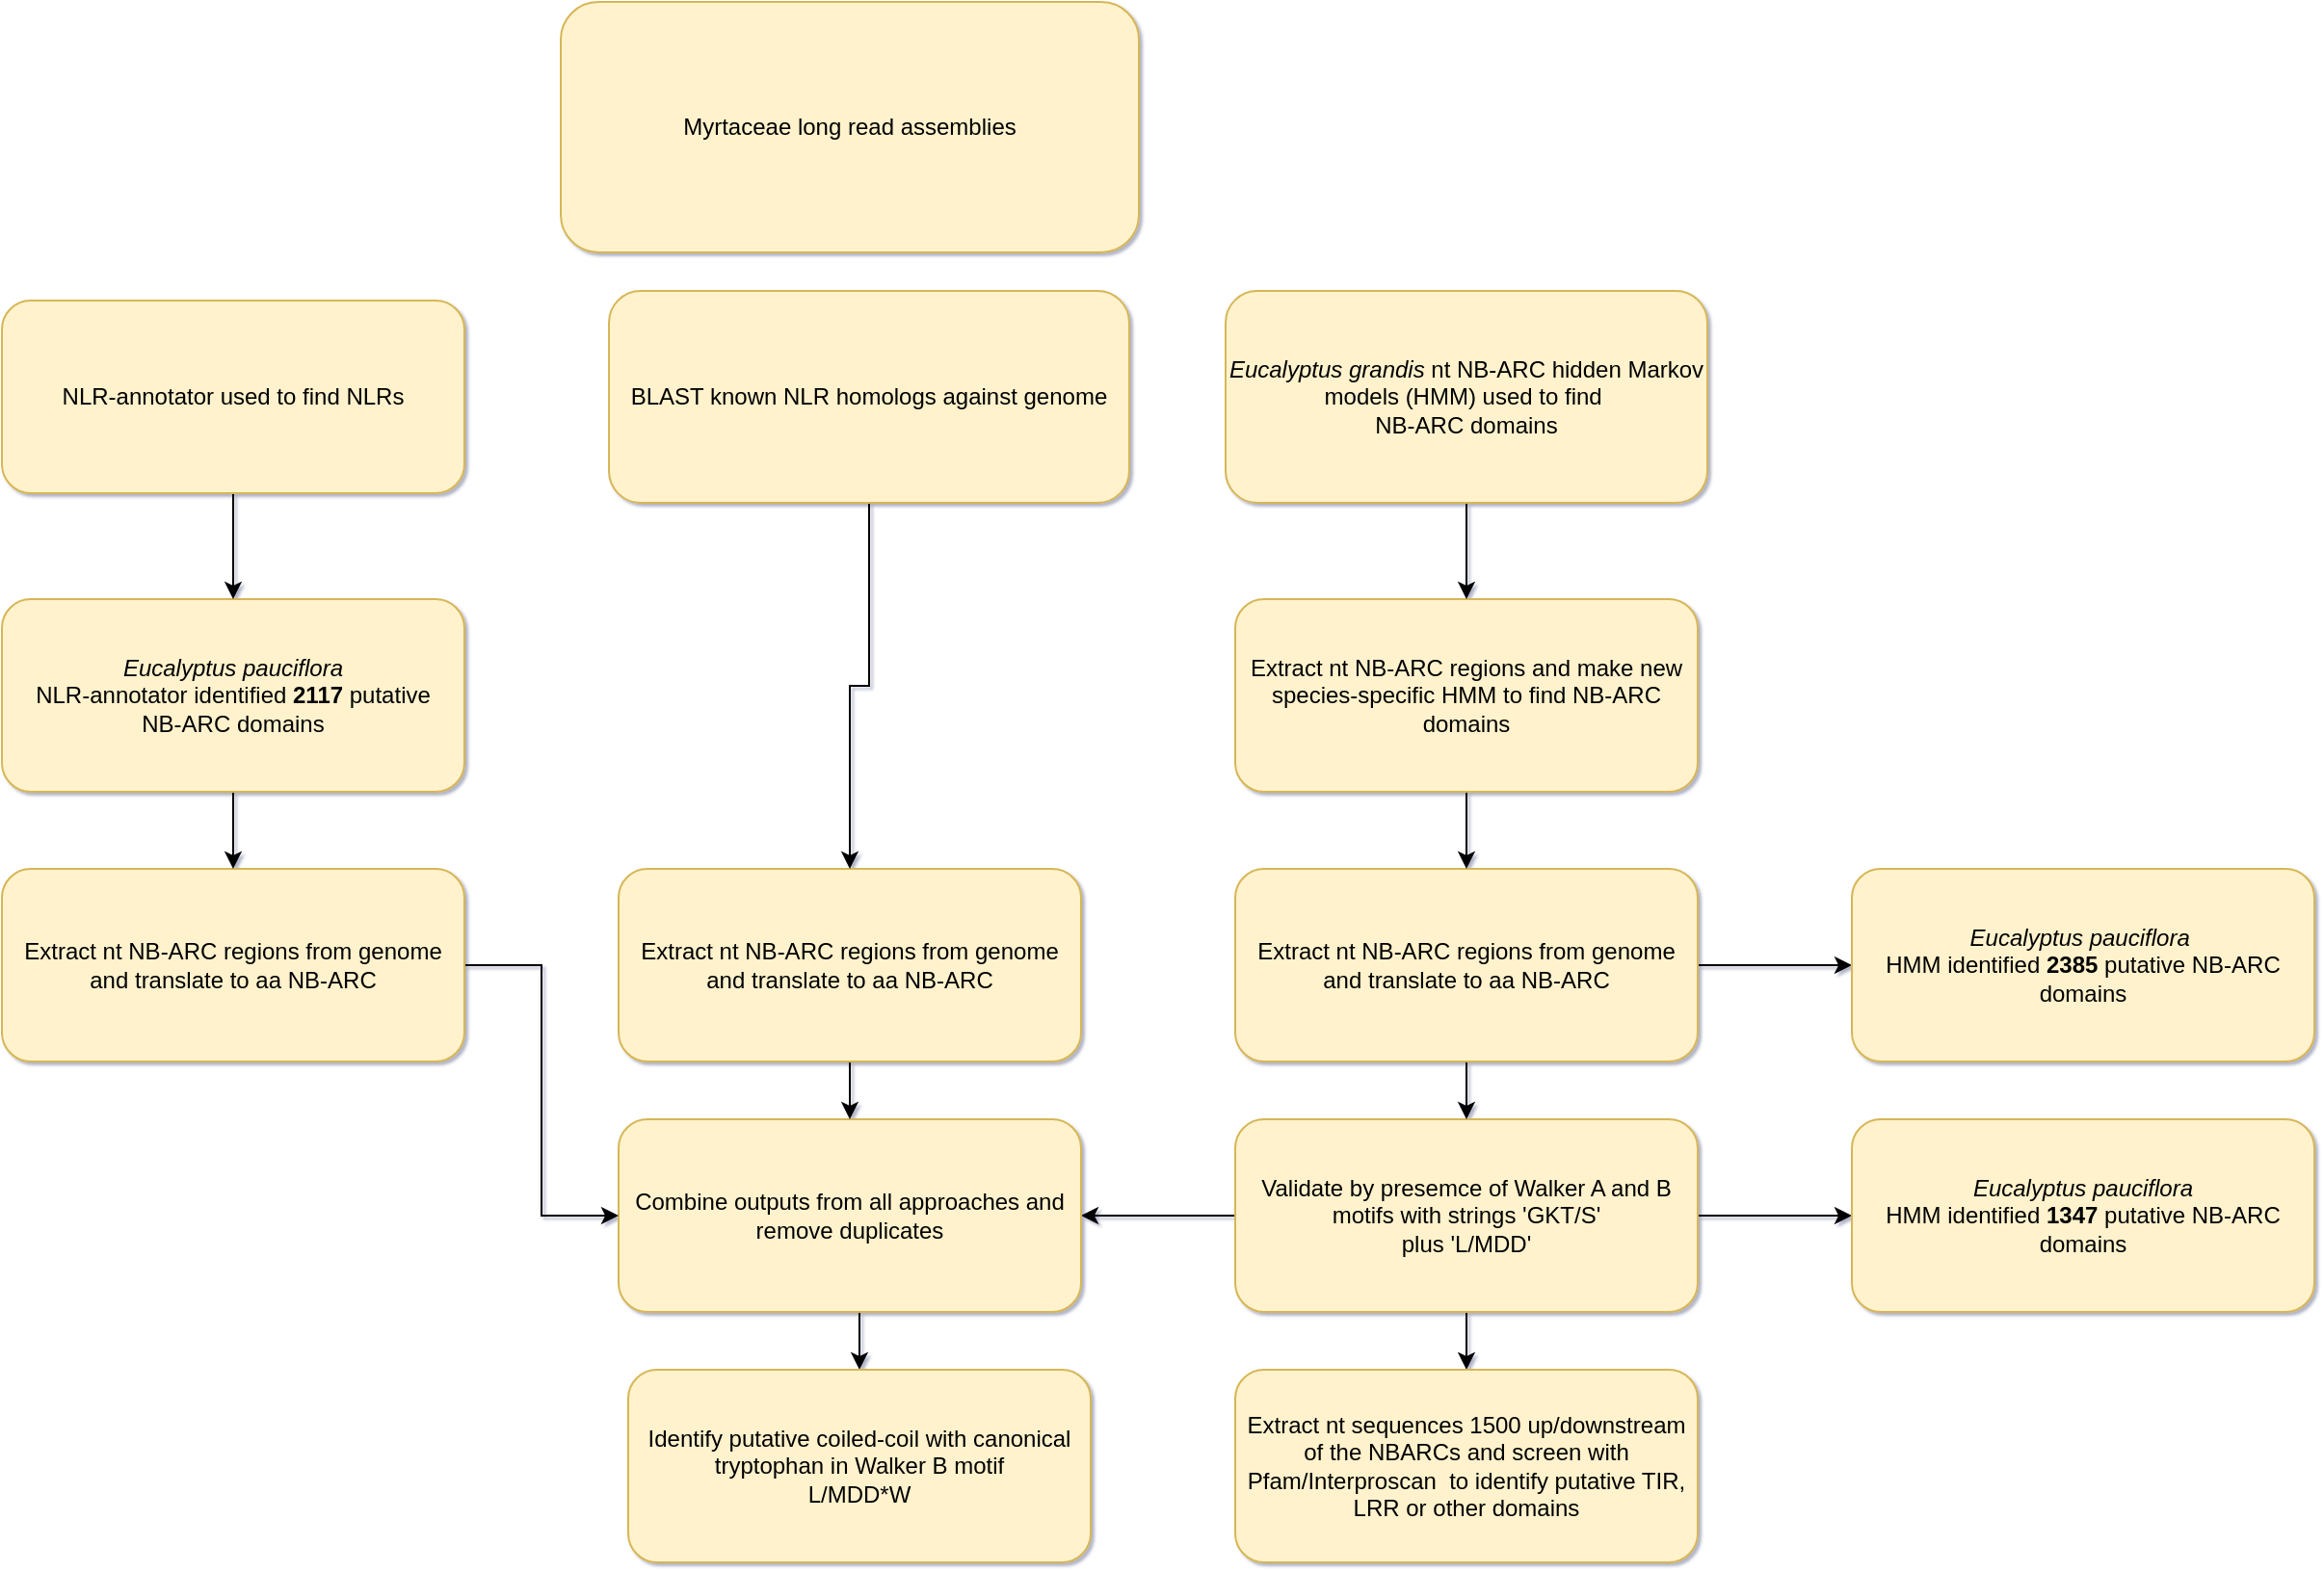 <mxfile version="13.0.3" type="device"><diagram id="C5RBs43oDa-KdzZeNtuy" name="Page-1"><mxGraphModel dx="1024" dy="592" grid="1" gridSize="10" guides="1" tooltips="1" connect="1" arrows="1" fold="1" page="1" pageScale="1" pageWidth="827" pageHeight="1169" math="0" shadow="1"><root><mxCell id="WIyWlLk6GJQsqaUBKTNV-0"/><mxCell id="WIyWlLk6GJQsqaUBKTNV-1" parent="WIyWlLk6GJQsqaUBKTNV-0"/><mxCell id="MfuxbzwtkjCCnc75hxGb-27" style="edgeStyle=orthogonalEdgeStyle;rounded=0;orthogonalLoop=1;jettySize=auto;html=1;exitX=0;exitY=0.5;exitDx=0;exitDy=0;entryX=1;entryY=0.5;entryDx=0;entryDy=0;" parent="WIyWlLk6GJQsqaUBKTNV-1" source="MfuxbzwtkjCCnc75hxGb-3" target="MfuxbzwtkjCCnc75hxGb-4" edge="1"><mxGeometry relative="1" as="geometry"/></mxCell><mxCell id="MfuxbzwtkjCCnc75hxGb-32" style="edgeStyle=orthogonalEdgeStyle;rounded=0;orthogonalLoop=1;jettySize=auto;html=1;exitX=0.5;exitY=1;exitDx=0;exitDy=0;entryX=0.5;entryY=0;entryDx=0;entryDy=0;" parent="WIyWlLk6GJQsqaUBKTNV-1" source="MfuxbzwtkjCCnc75hxGb-3" target="MfuxbzwtkjCCnc75hxGb-31" edge="1"><mxGeometry relative="1" as="geometry"/></mxCell><mxCell id="MfuxbzwtkjCCnc75hxGb-35" value="" style="edgeStyle=orthogonalEdgeStyle;rounded=0;orthogonalLoop=1;jettySize=auto;html=1;" parent="WIyWlLk6GJQsqaUBKTNV-1" source="MfuxbzwtkjCCnc75hxGb-3" target="MfuxbzwtkjCCnc75hxGb-34" edge="1"><mxGeometry relative="1" as="geometry"/></mxCell><mxCell id="MfuxbzwtkjCCnc75hxGb-3" value="Validate by presemce of Walker A and B motifs with strings 'GKT/S' &lt;br&gt;plus 'L/MDD'" style="rounded=1;whiteSpace=wrap;html=1;fontSize=12;glass=0;strokeWidth=1;shadow=0;fillColor=#fff2cc;strokeColor=#d6b656;" parent="WIyWlLk6GJQsqaUBKTNV-1" vertex="1"><mxGeometry x="685" y="600" width="240" height="100" as="geometry"/></mxCell><mxCell id="MfuxbzwtkjCCnc75hxGb-34" value="&lt;i&gt;Eucalyptus pauciflora &lt;/i&gt;&lt;br&gt;HMM identified &lt;b&gt;1347 &lt;/b&gt;putative NB-ARC domains" style="rounded=1;whiteSpace=wrap;html=1;fontSize=12;glass=0;strokeWidth=1;shadow=0;fillColor=#fff2cc;strokeColor=#d6b656;" parent="WIyWlLk6GJQsqaUBKTNV-1" vertex="1"><mxGeometry x="1005" y="600" width="240" height="100" as="geometry"/></mxCell><mxCell id="MfuxbzwtkjCCnc75hxGb-30" style="edgeStyle=orthogonalEdgeStyle;rounded=0;orthogonalLoop=1;jettySize=auto;html=1;exitX=0.5;exitY=1;exitDx=0;exitDy=0;entryX=0.5;entryY=0;entryDx=0;entryDy=0;" parent="WIyWlLk6GJQsqaUBKTNV-1" source="MfuxbzwtkjCCnc75hxGb-4" target="MfuxbzwtkjCCnc75hxGb-7" edge="1"><mxGeometry relative="1" as="geometry"/></mxCell><mxCell id="MfuxbzwtkjCCnc75hxGb-4" value="Combine outputs from all approaches and remove duplicates" style="rounded=1;whiteSpace=wrap;html=1;fontSize=12;glass=0;strokeWidth=1;shadow=0;fillColor=#fff2cc;strokeColor=#d6b656;" parent="WIyWlLk6GJQsqaUBKTNV-1" vertex="1"><mxGeometry x="365" y="600" width="240" height="100" as="geometry"/></mxCell><mxCell id="MfuxbzwtkjCCnc75hxGb-7" value="Identify putative coiled-coil with canonical tryptophan in Walker B motif&lt;br&gt;L/MDD*W" style="rounded=1;whiteSpace=wrap;html=1;fontSize=12;glass=0;strokeWidth=1;shadow=0;fillColor=#fff2cc;strokeColor=#d6b656;" parent="WIyWlLk6GJQsqaUBKTNV-1" vertex="1"><mxGeometry x="370" y="730" width="240" height="100" as="geometry"/></mxCell><mxCell id="MfuxbzwtkjCCnc75hxGb-8" value="Myrtaceae long read assemblies" style="rounded=1;whiteSpace=wrap;html=1;fontSize=12;glass=0;strokeWidth=1;shadow=0;fillColor=#fff2cc;strokeColor=#d6b656;" parent="WIyWlLk6GJQsqaUBKTNV-1" vertex="1"><mxGeometry x="335" y="20" width="300" height="130" as="geometry"/></mxCell><mxCell id="MfuxbzwtkjCCnc75hxGb-23" value="" style="edgeStyle=orthogonalEdgeStyle;rounded=0;orthogonalLoop=1;jettySize=auto;html=1;" parent="WIyWlLk6GJQsqaUBKTNV-1" source="MfuxbzwtkjCCnc75hxGb-10" target="MfuxbzwtkjCCnc75hxGb-3" edge="1"><mxGeometry relative="1" as="geometry"/></mxCell><mxCell id="X4HUmBwZFmEjH29Mq7RS-3" value="" style="edgeStyle=orthogonalEdgeStyle;rounded=0;orthogonalLoop=1;jettySize=auto;html=1;" parent="WIyWlLk6GJQsqaUBKTNV-1" source="MfuxbzwtkjCCnc75hxGb-10" target="X4HUmBwZFmEjH29Mq7RS-2" edge="1"><mxGeometry relative="1" as="geometry"/></mxCell><mxCell id="MfuxbzwtkjCCnc75hxGb-10" value="Extract nt NB-ARC regions from genome and translate to aa NB-ARC" style="rounded=1;whiteSpace=wrap;html=1;fontSize=12;glass=0;strokeWidth=1;shadow=0;fillColor=#fff2cc;strokeColor=#d6b656;" parent="WIyWlLk6GJQsqaUBKTNV-1" vertex="1"><mxGeometry x="685" y="470" width="240" height="100" as="geometry"/></mxCell><mxCell id="X4HUmBwZFmEjH29Mq7RS-10" style="edgeStyle=orthogonalEdgeStyle;rounded=0;orthogonalLoop=1;jettySize=auto;html=1;exitX=0.5;exitY=1;exitDx=0;exitDy=0;entryX=0.5;entryY=0;entryDx=0;entryDy=0;" parent="WIyWlLk6GJQsqaUBKTNV-1" source="X4HUmBwZFmEjH29Mq7RS-6" target="MfuxbzwtkjCCnc75hxGb-4" edge="1"><mxGeometry relative="1" as="geometry"/></mxCell><mxCell id="X4HUmBwZFmEjH29Mq7RS-6" value="Extract nt NB-ARC regions from genome and translate to aa NB-ARC" style="rounded=1;whiteSpace=wrap;html=1;fontSize=12;glass=0;strokeWidth=1;shadow=0;fillColor=#fff2cc;strokeColor=#d6b656;" parent="WIyWlLk6GJQsqaUBKTNV-1" vertex="1"><mxGeometry x="365" y="470" width="240" height="100" as="geometry"/></mxCell><mxCell id="X4HUmBwZFmEjH29Mq7RS-15" style="edgeStyle=orthogonalEdgeStyle;rounded=0;orthogonalLoop=1;jettySize=auto;html=1;exitX=1;exitY=0.5;exitDx=0;exitDy=0;entryX=0;entryY=0.5;entryDx=0;entryDy=0;" parent="WIyWlLk6GJQsqaUBKTNV-1" source="X4HUmBwZFmEjH29Mq7RS-8" target="MfuxbzwtkjCCnc75hxGb-4" edge="1"><mxGeometry relative="1" as="geometry"/></mxCell><mxCell id="X4HUmBwZFmEjH29Mq7RS-8" value="Extract nt NB-ARC regions from genome and translate to aa NB-ARC" style="rounded=1;whiteSpace=wrap;html=1;fontSize=12;glass=0;strokeWidth=1;shadow=0;fillColor=#fff2cc;strokeColor=#d6b656;" parent="WIyWlLk6GJQsqaUBKTNV-1" vertex="1"><mxGeometry x="45" y="470" width="240" height="100" as="geometry"/></mxCell><mxCell id="X4HUmBwZFmEjH29Mq7RS-2" value="&lt;i&gt;Eucalyptus pauciflora&amp;nbsp;&lt;/i&gt;&lt;br&gt;HMM identified &lt;b&gt;2385&amp;nbsp;&lt;/b&gt;putative NB-ARC domains" style="rounded=1;whiteSpace=wrap;html=1;fontSize=12;glass=0;strokeWidth=1;shadow=0;fillColor=#fff2cc;strokeColor=#d6b656;" parent="WIyWlLk6GJQsqaUBKTNV-1" vertex="1"><mxGeometry x="1005" y="470" width="240" height="100" as="geometry"/></mxCell><mxCell id="MfuxbzwtkjCCnc75hxGb-22" value="" style="edgeStyle=orthogonalEdgeStyle;rounded=0;orthogonalLoop=1;jettySize=auto;html=1;" parent="WIyWlLk6GJQsqaUBKTNV-1" source="MfuxbzwtkjCCnc75hxGb-11" target="MfuxbzwtkjCCnc75hxGb-10" edge="1"><mxGeometry relative="1" as="geometry"/></mxCell><mxCell id="MfuxbzwtkjCCnc75hxGb-11" value="Extract nt NB-ARC regions and make new species-specific HMM to find NB-ARC domains" style="rounded=1;whiteSpace=wrap;html=1;fontSize=12;glass=0;strokeWidth=1;shadow=0;fillColor=#fff2cc;strokeColor=#d6b656;" parent="WIyWlLk6GJQsqaUBKTNV-1" vertex="1"><mxGeometry x="685" y="330" width="240" height="100" as="geometry"/></mxCell><mxCell id="MfuxbzwtkjCCnc75hxGb-13" style="edgeStyle=orthogonalEdgeStyle;rounded=0;orthogonalLoop=1;jettySize=auto;html=1;exitX=0.5;exitY=1;exitDx=0;exitDy=0;entryX=0.5;entryY=0;entryDx=0;entryDy=0;" parent="WIyWlLk6GJQsqaUBKTNV-1" source="MfuxbzwtkjCCnc75hxGb-12" target="MfuxbzwtkjCCnc75hxGb-11" edge="1"><mxGeometry relative="1" as="geometry"/></mxCell><mxCell id="MfuxbzwtkjCCnc75hxGb-12" value="&lt;i&gt;Eucalyptus grandis&lt;/i&gt;&amp;nbsp;nt NB-ARC hidden Markov models (HMM) used to find&amp;nbsp;&lt;br&gt;NB-ARC domains" style="rounded=1;whiteSpace=wrap;html=1;fontSize=12;glass=0;strokeWidth=1;shadow=0;fillColor=#fff2cc;strokeColor=#d6b656;" parent="WIyWlLk6GJQsqaUBKTNV-1" vertex="1"><mxGeometry x="680" y="170" width="250" height="110" as="geometry"/></mxCell><mxCell id="MfuxbzwtkjCCnc75hxGb-25" style="edgeStyle=orthogonalEdgeStyle;rounded=0;orthogonalLoop=1;jettySize=auto;html=1;entryX=0.5;entryY=0;entryDx=0;entryDy=0;entryPerimeter=0;" parent="WIyWlLk6GJQsqaUBKTNV-1" source="MfuxbzwtkjCCnc75hxGb-19" target="X4HUmBwZFmEjH29Mq7RS-6" edge="1"><mxGeometry relative="1" as="geometry"><mxPoint x="485" y="460" as="targetPoint"/></mxGeometry></mxCell><mxCell id="MfuxbzwtkjCCnc75hxGb-19" value="BLAST known NLR homologs against genome" style="rounded=1;whiteSpace=wrap;html=1;fontSize=12;glass=0;strokeWidth=1;shadow=0;fillColor=#fff2cc;strokeColor=#d6b656;" parent="WIyWlLk6GJQsqaUBKTNV-1" vertex="1"><mxGeometry x="360" y="170" width="270" height="110" as="geometry"/></mxCell><mxCell id="MfuxbzwtkjCCnc75hxGb-31" value="Extract nt sequences 1500 up/downstream of the NBARCs and screen with Pfam/Interproscan&amp;nbsp; to identify putative TIR, LRR or other domains" style="rounded=1;whiteSpace=wrap;html=1;fontSize=12;glass=0;strokeWidth=1;shadow=0;fillColor=#fff2cc;strokeColor=#d6b656;" parent="WIyWlLk6GJQsqaUBKTNV-1" vertex="1"><mxGeometry x="685" y="730" width="240" height="100" as="geometry"/></mxCell><mxCell id="X4HUmBwZFmEjH29Mq7RS-12" style="edgeStyle=orthogonalEdgeStyle;rounded=0;orthogonalLoop=1;jettySize=auto;html=1;exitX=0.5;exitY=1;exitDx=0;exitDy=0;entryX=0.5;entryY=0;entryDx=0;entryDy=0;" parent="WIyWlLk6GJQsqaUBKTNV-1" source="MfuxbzwtkjCCnc75hxGb-36" target="X4HUmBwZFmEjH29Mq7RS-8" edge="1"><mxGeometry relative="1" as="geometry"/></mxCell><mxCell id="MfuxbzwtkjCCnc75hxGb-36" value="&lt;i&gt;Eucalyptus pauciflora &lt;/i&gt;&lt;br&gt;NLR-annotator identified&lt;b&gt;&amp;nbsp;2117&amp;nbsp;&lt;/b&gt;putative &lt;br&gt;NB-ARC domains" style="rounded=1;whiteSpace=wrap;html=1;fontSize=12;glass=0;strokeWidth=1;shadow=0;fillColor=#fff2cc;strokeColor=#d6b656;" parent="WIyWlLk6GJQsqaUBKTNV-1" vertex="1"><mxGeometry x="45" y="330" width="240" height="100" as="geometry"/></mxCell><mxCell id="mgPXPHaOgfx1JaAq7Qnc-2" style="edgeStyle=orthogonalEdgeStyle;rounded=0;orthogonalLoop=1;jettySize=auto;html=1;exitX=0.5;exitY=1;exitDx=0;exitDy=0;entryX=0.5;entryY=0;entryDx=0;entryDy=0;" edge="1" parent="WIyWlLk6GJQsqaUBKTNV-1" source="mgPXPHaOgfx1JaAq7Qnc-0" target="MfuxbzwtkjCCnc75hxGb-36"><mxGeometry relative="1" as="geometry"/></mxCell><mxCell id="mgPXPHaOgfx1JaAq7Qnc-0" value="NLR-annotator used to find NLRs" style="rounded=1;whiteSpace=wrap;html=1;fontSize=12;glass=0;strokeWidth=1;shadow=0;fillColor=#fff2cc;strokeColor=#d6b656;" vertex="1" parent="WIyWlLk6GJQsqaUBKTNV-1"><mxGeometry x="45" y="175" width="240" height="100" as="geometry"/></mxCell></root></mxGraphModel></diagram></mxfile>